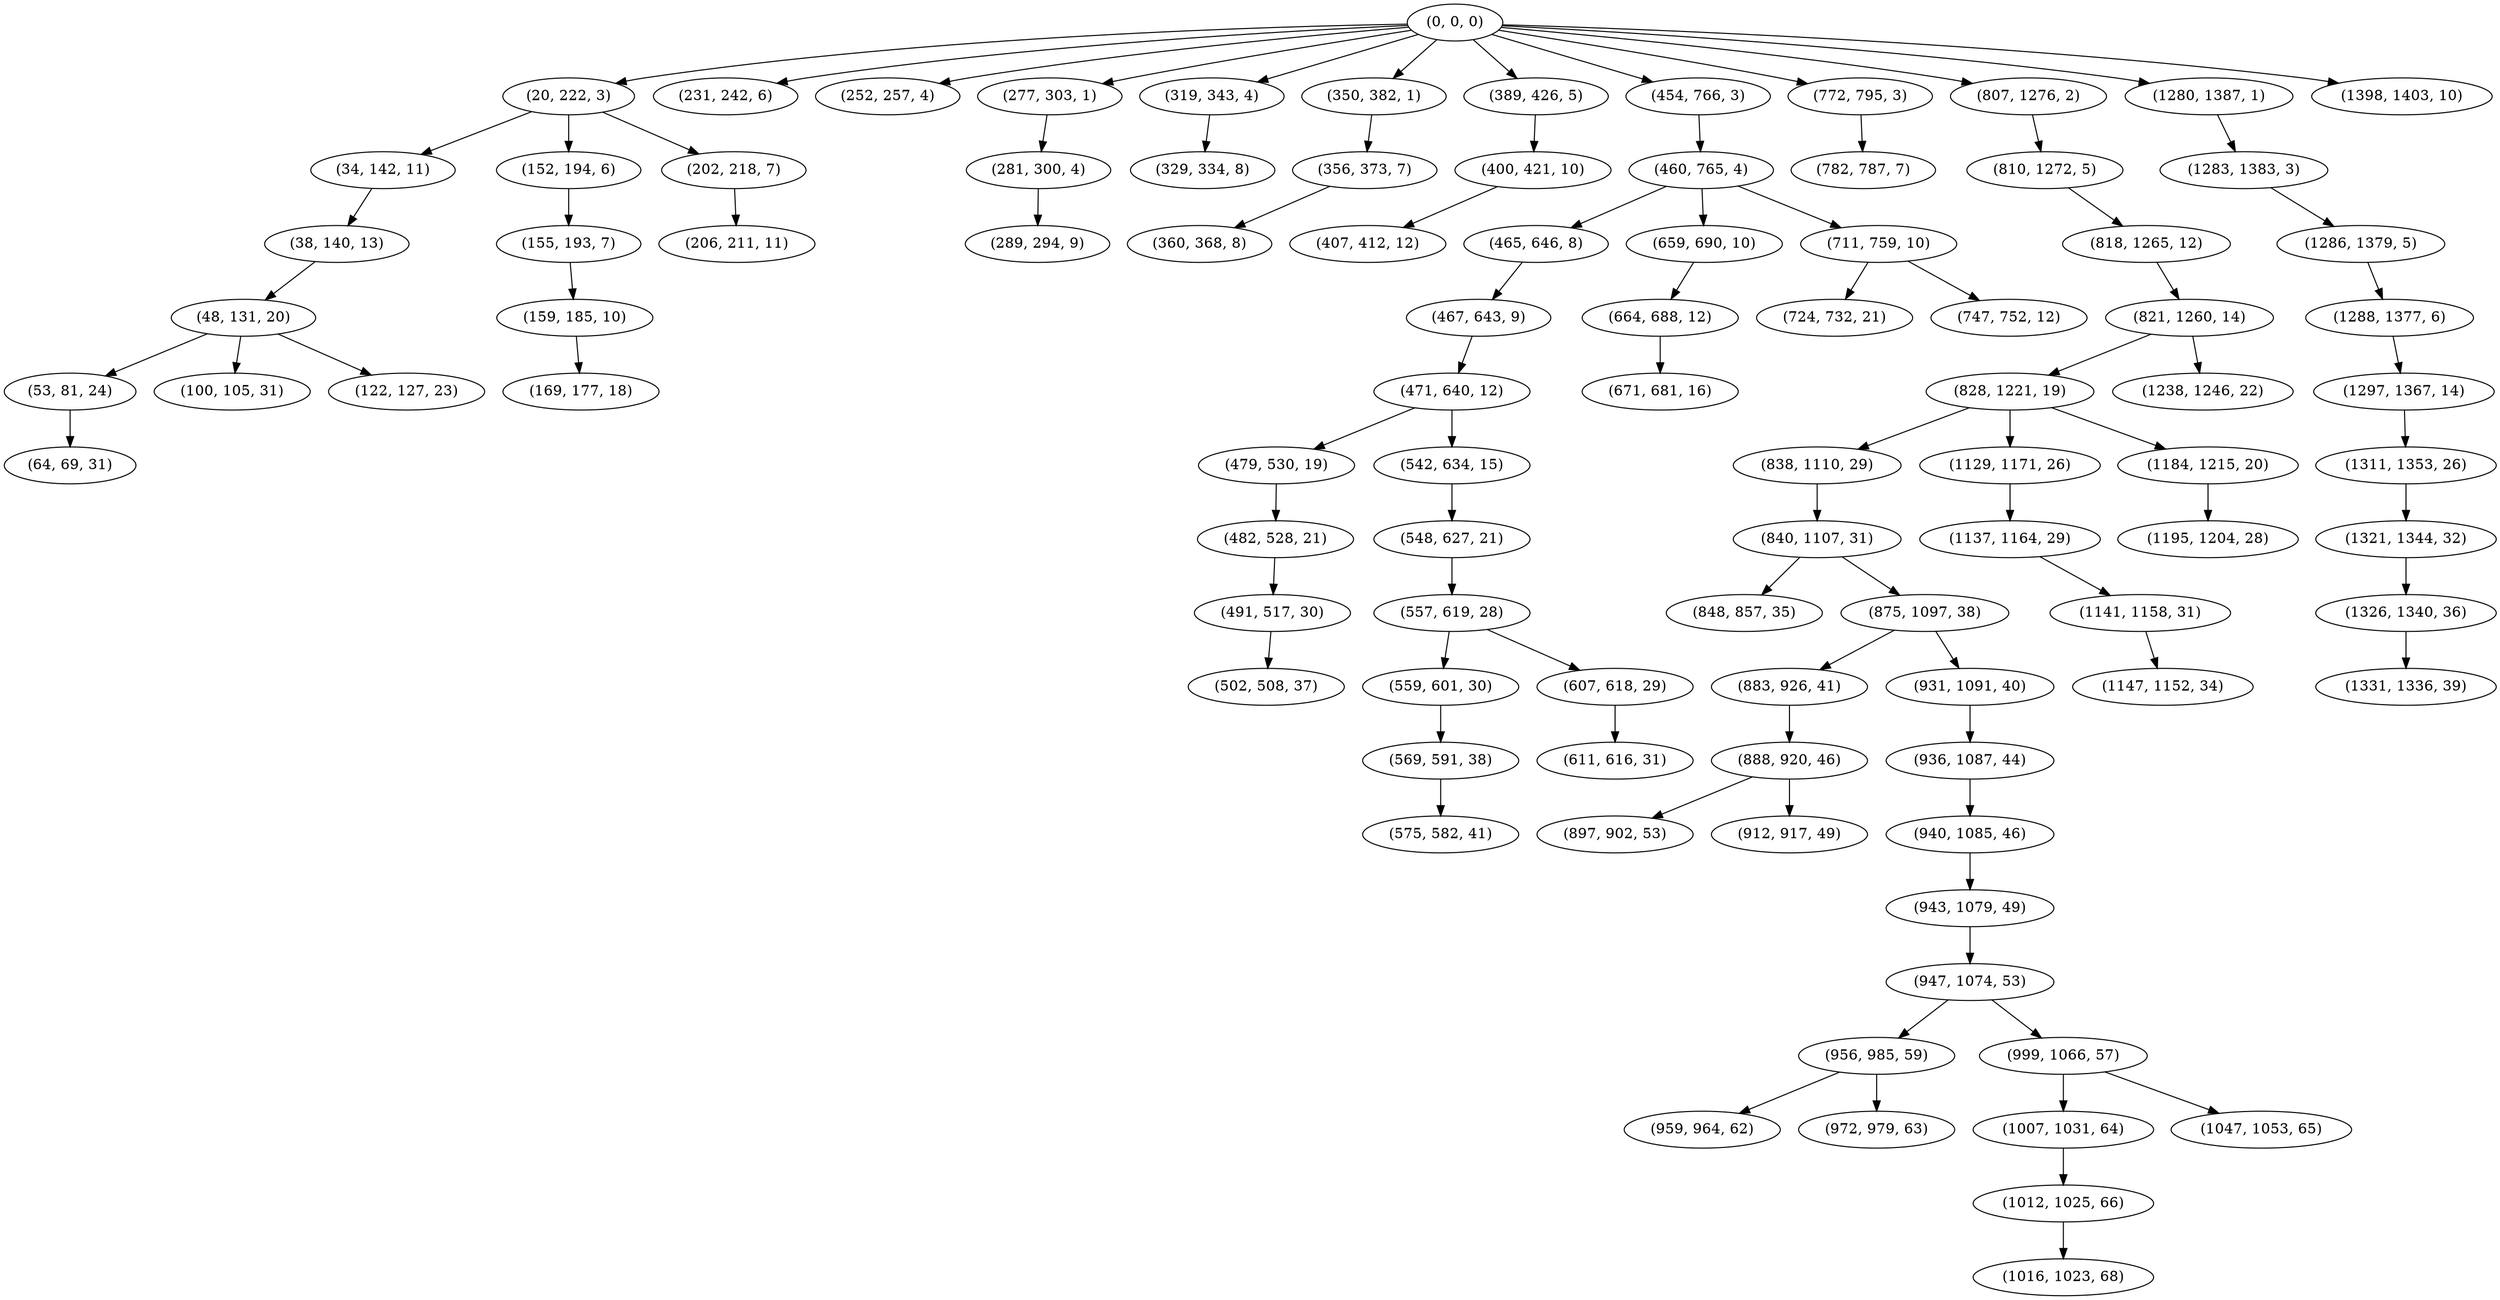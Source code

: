 digraph tree {
    "(0, 0, 0)";
    "(20, 222, 3)";
    "(34, 142, 11)";
    "(38, 140, 13)";
    "(48, 131, 20)";
    "(53, 81, 24)";
    "(64, 69, 31)";
    "(100, 105, 31)";
    "(122, 127, 23)";
    "(152, 194, 6)";
    "(155, 193, 7)";
    "(159, 185, 10)";
    "(169, 177, 18)";
    "(202, 218, 7)";
    "(206, 211, 11)";
    "(231, 242, 6)";
    "(252, 257, 4)";
    "(277, 303, 1)";
    "(281, 300, 4)";
    "(289, 294, 9)";
    "(319, 343, 4)";
    "(329, 334, 8)";
    "(350, 382, 1)";
    "(356, 373, 7)";
    "(360, 368, 8)";
    "(389, 426, 5)";
    "(400, 421, 10)";
    "(407, 412, 12)";
    "(454, 766, 3)";
    "(460, 765, 4)";
    "(465, 646, 8)";
    "(467, 643, 9)";
    "(471, 640, 12)";
    "(479, 530, 19)";
    "(482, 528, 21)";
    "(491, 517, 30)";
    "(502, 508, 37)";
    "(542, 634, 15)";
    "(548, 627, 21)";
    "(557, 619, 28)";
    "(559, 601, 30)";
    "(569, 591, 38)";
    "(575, 582, 41)";
    "(607, 618, 29)";
    "(611, 616, 31)";
    "(659, 690, 10)";
    "(664, 688, 12)";
    "(671, 681, 16)";
    "(711, 759, 10)";
    "(724, 732, 21)";
    "(747, 752, 12)";
    "(772, 795, 3)";
    "(782, 787, 7)";
    "(807, 1276, 2)";
    "(810, 1272, 5)";
    "(818, 1265, 12)";
    "(821, 1260, 14)";
    "(828, 1221, 19)";
    "(838, 1110, 29)";
    "(840, 1107, 31)";
    "(848, 857, 35)";
    "(875, 1097, 38)";
    "(883, 926, 41)";
    "(888, 920, 46)";
    "(897, 902, 53)";
    "(912, 917, 49)";
    "(931, 1091, 40)";
    "(936, 1087, 44)";
    "(940, 1085, 46)";
    "(943, 1079, 49)";
    "(947, 1074, 53)";
    "(956, 985, 59)";
    "(959, 964, 62)";
    "(972, 979, 63)";
    "(999, 1066, 57)";
    "(1007, 1031, 64)";
    "(1012, 1025, 66)";
    "(1016, 1023, 68)";
    "(1047, 1053, 65)";
    "(1129, 1171, 26)";
    "(1137, 1164, 29)";
    "(1141, 1158, 31)";
    "(1147, 1152, 34)";
    "(1184, 1215, 20)";
    "(1195, 1204, 28)";
    "(1238, 1246, 22)";
    "(1280, 1387, 1)";
    "(1283, 1383, 3)";
    "(1286, 1379, 5)";
    "(1288, 1377, 6)";
    "(1297, 1367, 14)";
    "(1311, 1353, 26)";
    "(1321, 1344, 32)";
    "(1326, 1340, 36)";
    "(1331, 1336, 39)";
    "(1398, 1403, 10)";
    "(0, 0, 0)" -> "(20, 222, 3)";
    "(0, 0, 0)" -> "(231, 242, 6)";
    "(0, 0, 0)" -> "(252, 257, 4)";
    "(0, 0, 0)" -> "(277, 303, 1)";
    "(0, 0, 0)" -> "(319, 343, 4)";
    "(0, 0, 0)" -> "(350, 382, 1)";
    "(0, 0, 0)" -> "(389, 426, 5)";
    "(0, 0, 0)" -> "(454, 766, 3)";
    "(0, 0, 0)" -> "(772, 795, 3)";
    "(0, 0, 0)" -> "(807, 1276, 2)";
    "(0, 0, 0)" -> "(1280, 1387, 1)";
    "(0, 0, 0)" -> "(1398, 1403, 10)";
    "(20, 222, 3)" -> "(34, 142, 11)";
    "(20, 222, 3)" -> "(152, 194, 6)";
    "(20, 222, 3)" -> "(202, 218, 7)";
    "(34, 142, 11)" -> "(38, 140, 13)";
    "(38, 140, 13)" -> "(48, 131, 20)";
    "(48, 131, 20)" -> "(53, 81, 24)";
    "(48, 131, 20)" -> "(100, 105, 31)";
    "(48, 131, 20)" -> "(122, 127, 23)";
    "(53, 81, 24)" -> "(64, 69, 31)";
    "(152, 194, 6)" -> "(155, 193, 7)";
    "(155, 193, 7)" -> "(159, 185, 10)";
    "(159, 185, 10)" -> "(169, 177, 18)";
    "(202, 218, 7)" -> "(206, 211, 11)";
    "(277, 303, 1)" -> "(281, 300, 4)";
    "(281, 300, 4)" -> "(289, 294, 9)";
    "(319, 343, 4)" -> "(329, 334, 8)";
    "(350, 382, 1)" -> "(356, 373, 7)";
    "(356, 373, 7)" -> "(360, 368, 8)";
    "(389, 426, 5)" -> "(400, 421, 10)";
    "(400, 421, 10)" -> "(407, 412, 12)";
    "(454, 766, 3)" -> "(460, 765, 4)";
    "(460, 765, 4)" -> "(465, 646, 8)";
    "(460, 765, 4)" -> "(659, 690, 10)";
    "(460, 765, 4)" -> "(711, 759, 10)";
    "(465, 646, 8)" -> "(467, 643, 9)";
    "(467, 643, 9)" -> "(471, 640, 12)";
    "(471, 640, 12)" -> "(479, 530, 19)";
    "(471, 640, 12)" -> "(542, 634, 15)";
    "(479, 530, 19)" -> "(482, 528, 21)";
    "(482, 528, 21)" -> "(491, 517, 30)";
    "(491, 517, 30)" -> "(502, 508, 37)";
    "(542, 634, 15)" -> "(548, 627, 21)";
    "(548, 627, 21)" -> "(557, 619, 28)";
    "(557, 619, 28)" -> "(559, 601, 30)";
    "(557, 619, 28)" -> "(607, 618, 29)";
    "(559, 601, 30)" -> "(569, 591, 38)";
    "(569, 591, 38)" -> "(575, 582, 41)";
    "(607, 618, 29)" -> "(611, 616, 31)";
    "(659, 690, 10)" -> "(664, 688, 12)";
    "(664, 688, 12)" -> "(671, 681, 16)";
    "(711, 759, 10)" -> "(724, 732, 21)";
    "(711, 759, 10)" -> "(747, 752, 12)";
    "(772, 795, 3)" -> "(782, 787, 7)";
    "(807, 1276, 2)" -> "(810, 1272, 5)";
    "(810, 1272, 5)" -> "(818, 1265, 12)";
    "(818, 1265, 12)" -> "(821, 1260, 14)";
    "(821, 1260, 14)" -> "(828, 1221, 19)";
    "(821, 1260, 14)" -> "(1238, 1246, 22)";
    "(828, 1221, 19)" -> "(838, 1110, 29)";
    "(828, 1221, 19)" -> "(1129, 1171, 26)";
    "(828, 1221, 19)" -> "(1184, 1215, 20)";
    "(838, 1110, 29)" -> "(840, 1107, 31)";
    "(840, 1107, 31)" -> "(848, 857, 35)";
    "(840, 1107, 31)" -> "(875, 1097, 38)";
    "(875, 1097, 38)" -> "(883, 926, 41)";
    "(875, 1097, 38)" -> "(931, 1091, 40)";
    "(883, 926, 41)" -> "(888, 920, 46)";
    "(888, 920, 46)" -> "(897, 902, 53)";
    "(888, 920, 46)" -> "(912, 917, 49)";
    "(931, 1091, 40)" -> "(936, 1087, 44)";
    "(936, 1087, 44)" -> "(940, 1085, 46)";
    "(940, 1085, 46)" -> "(943, 1079, 49)";
    "(943, 1079, 49)" -> "(947, 1074, 53)";
    "(947, 1074, 53)" -> "(956, 985, 59)";
    "(947, 1074, 53)" -> "(999, 1066, 57)";
    "(956, 985, 59)" -> "(959, 964, 62)";
    "(956, 985, 59)" -> "(972, 979, 63)";
    "(999, 1066, 57)" -> "(1007, 1031, 64)";
    "(999, 1066, 57)" -> "(1047, 1053, 65)";
    "(1007, 1031, 64)" -> "(1012, 1025, 66)";
    "(1012, 1025, 66)" -> "(1016, 1023, 68)";
    "(1129, 1171, 26)" -> "(1137, 1164, 29)";
    "(1137, 1164, 29)" -> "(1141, 1158, 31)";
    "(1141, 1158, 31)" -> "(1147, 1152, 34)";
    "(1184, 1215, 20)" -> "(1195, 1204, 28)";
    "(1280, 1387, 1)" -> "(1283, 1383, 3)";
    "(1283, 1383, 3)" -> "(1286, 1379, 5)";
    "(1286, 1379, 5)" -> "(1288, 1377, 6)";
    "(1288, 1377, 6)" -> "(1297, 1367, 14)";
    "(1297, 1367, 14)" -> "(1311, 1353, 26)";
    "(1311, 1353, 26)" -> "(1321, 1344, 32)";
    "(1321, 1344, 32)" -> "(1326, 1340, 36)";
    "(1326, 1340, 36)" -> "(1331, 1336, 39)";
}
